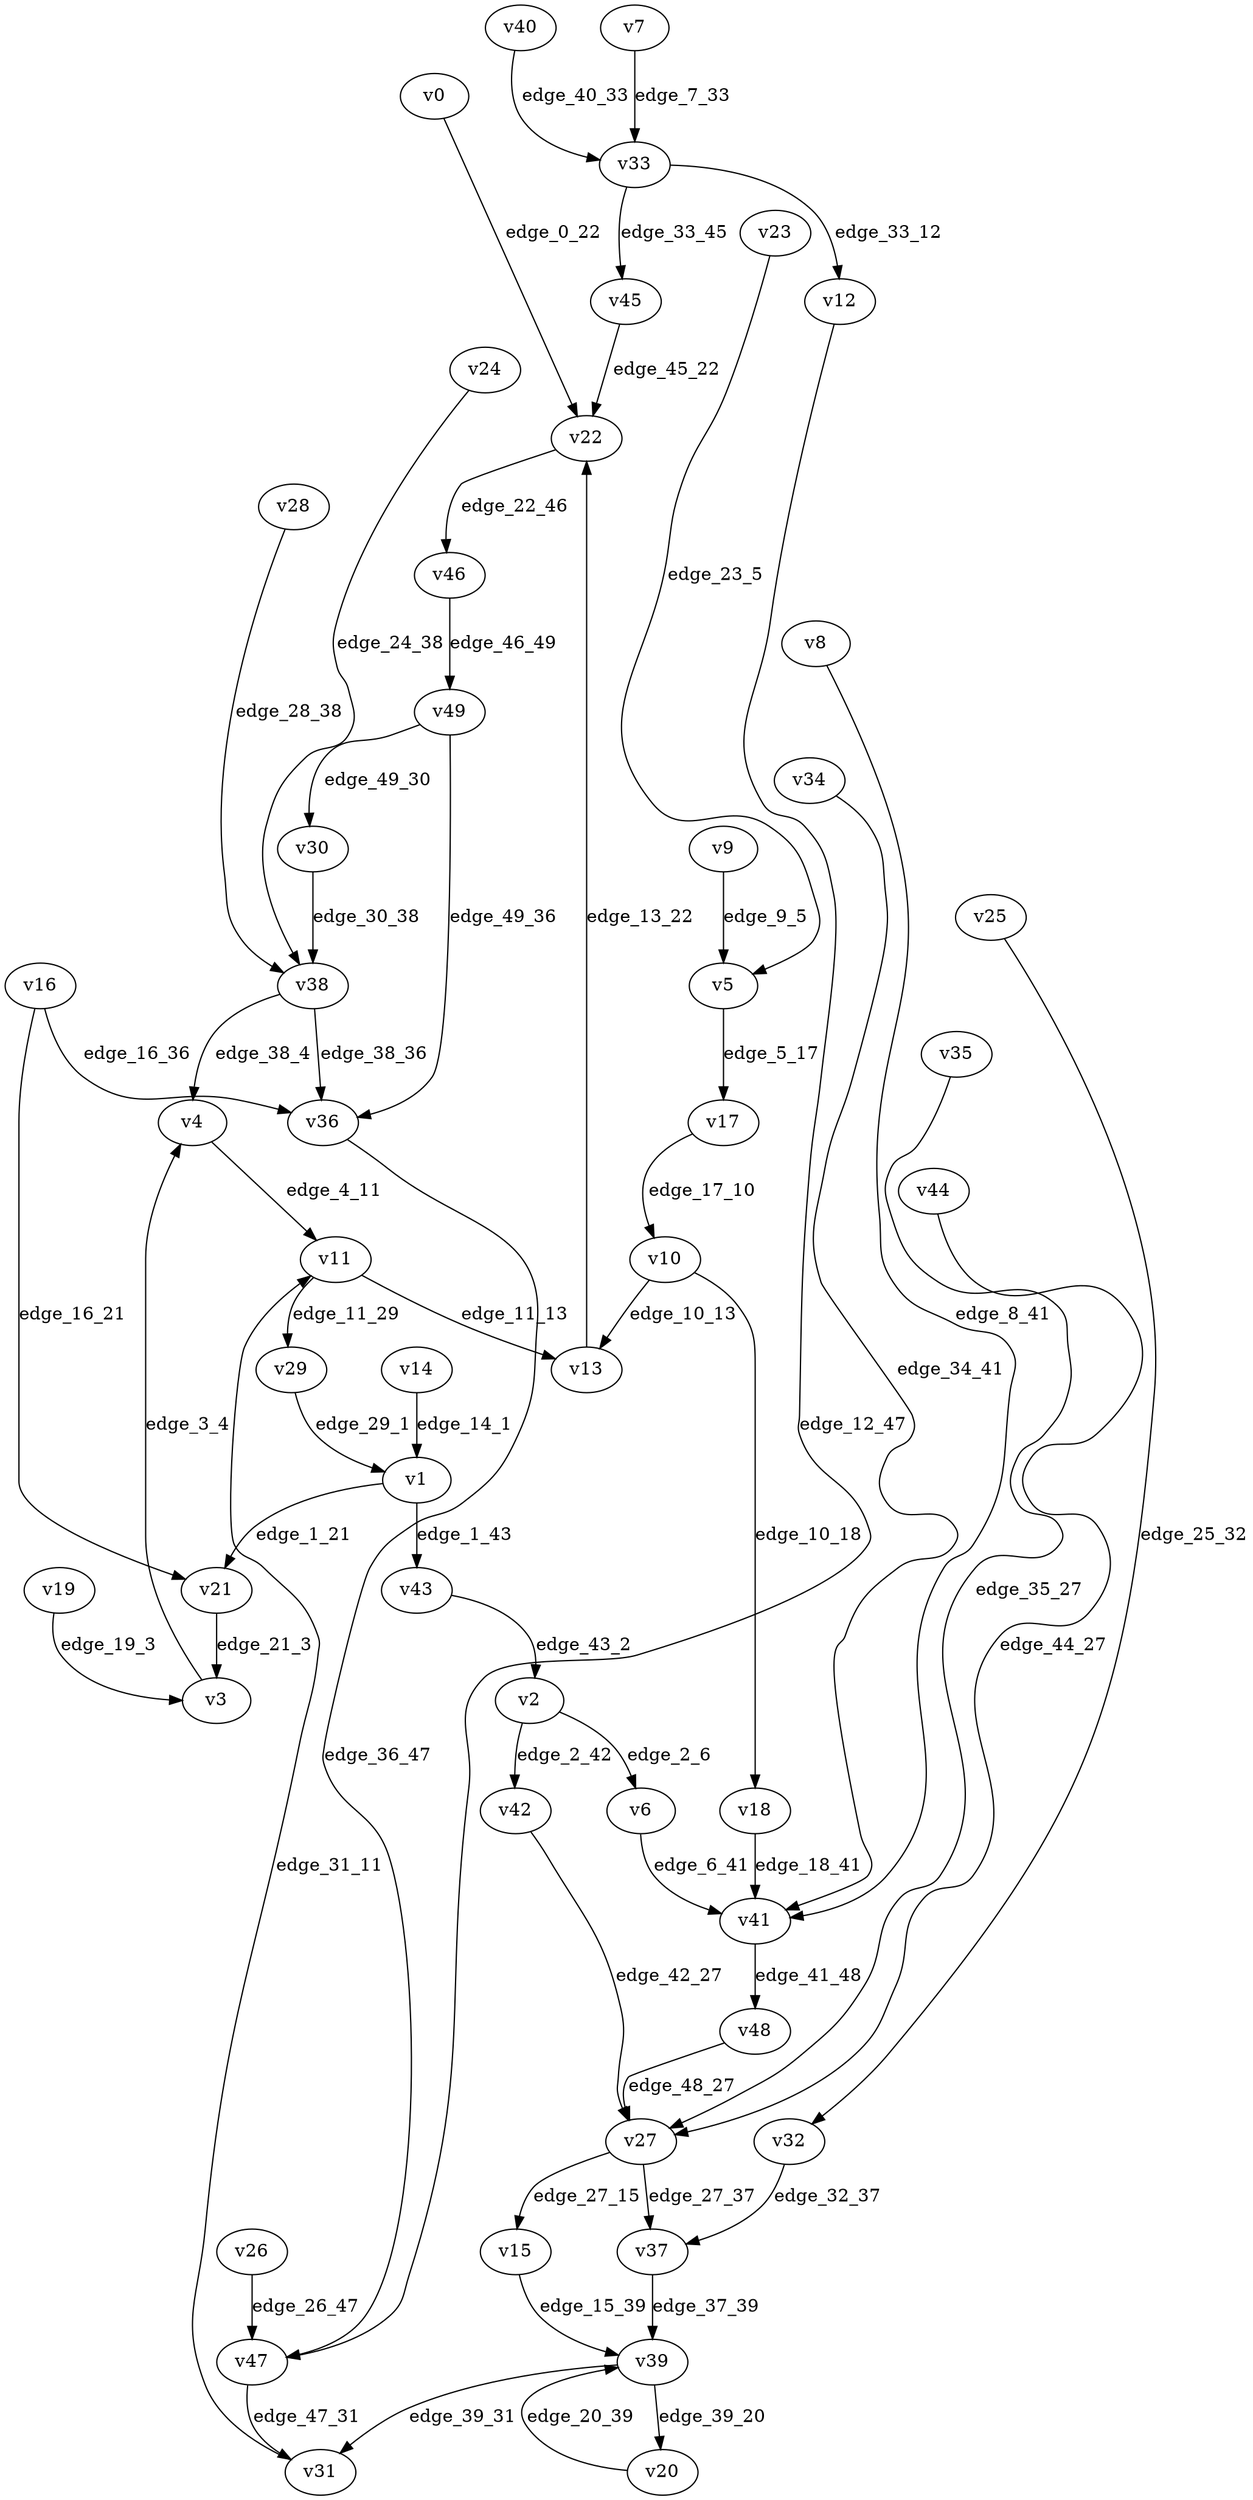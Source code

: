 digraph G {
    // Stochastic discounted game

    v0 [name="v0", player=0];
    v1 [name="v1", player=-1];
    v2 [name="v2", player=-1];
    v3 [name="v3", player=-1];
    v4 [name="v4", player=0];
    v5 [name="v5", player=-1];
    v6 [name="v6", player=0];
    v7 [name="v7", player=0];
    v8 [name="v8", player=1];
    v9 [name="v9", player=0];
    v10 [name="v10", player=-1];
    v11 [name="v11", player=-1];
    v12 [name="v12", player=0];
    v13 [name="v13", player=0];
    v14 [name="v14", player=1];
    v15 [name="v15", player=0];
    v16 [name="v16", player=-1];
    v17 [name="v17", player=1];
    v18 [name="v18", player=1];
    v19 [name="v19", player=1];
    v20 [name="v20", player=0];
    v21 [name="v21", player=0];
    v22 [name="v22", player=-1];
    v23 [name="v23", player=1];
    v24 [name="v24", player=1];
    v25 [name="v25", player=1];
    v26 [name="v26", player=0];
    v27 [name="v27", player=-1];
    v28 [name="v28", player=0];
    v29 [name="v29", player=1];
    v30 [name="v30", player=1];
    v31 [name="v31", player=1];
    v32 [name="v32", player=-1];
    v33 [name="v33", player=-1];
    v34 [name="v34", player=0];
    v35 [name="v35", player=1];
    v36 [name="v36", player=0];
    v37 [name="v37", player=0];
    v38 [name="v38", player=-1];
    v39 [name="v39", player=-1];
    v40 [name="v40", player=1];
    v41 [name="v41", player=-1];
    v42 [name="v42", player=1];
    v43 [name="v43", player=1];
    v44 [name="v44", player=1];
    v45 [name="v45", player=0];
    v46 [name="v46", player=0];
    v47 [name="v47", player=-1];
    v48 [name="v48", player=1];
    v49 [name="v49", player=-1];

    v0 -> v22 [label="edge_0_22", weight=-7.900308, discount=0.629897];
    v1 -> v21 [label="edge_1_21", probability=0.612939];
    v1 -> v43 [label="edge_1_43", probability=0.387061];
    v2 -> v42 [label="edge_2_42", probability=0.334916];
    v2 -> v6 [label="edge_2_6", probability=0.665084];
    v3 -> v4 [label="edge_3_4", probability=1.000000];
    v4 -> v11 [label="edge_4_11", weight=-9.182571, discount=0.758526];
    v5 -> v17 [label="edge_5_17", probability=1.000000];
    v6 -> v41 [label="edge_6_41", weight=-1.279764, discount=0.477456];
    v7 -> v33 [label="edge_7_33", weight=9.984101, discount=0.329534];
    v8 -> v41 [label="edge_8_41", weight=-6.694592, discount=0.195675];
    v9 -> v5 [label="edge_9_5", weight=8.047125, discount=0.744288];
    v10 -> v18 [label="edge_10_18", probability=0.345019];
    v10 -> v13 [label="edge_10_13", probability=0.654981];
    v11 -> v13 [label="edge_11_13", probability=0.411538];
    v11 -> v29 [label="edge_11_29", probability=0.588462];
    v12 -> v47 [label="edge_12_47", weight=-9.030213, discount=0.110125];
    v13 -> v22 [label="edge_13_22", weight=4.119520, discount=0.476528];
    v14 -> v1 [label="edge_14_1", weight=9.545304, discount=0.387544];
    v15 -> v39 [label="edge_15_39", weight=5.568370, discount=0.485907];
    v16 -> v21 [label="edge_16_21", probability=0.551746];
    v16 -> v36 [label="edge_16_36", probability=0.448254];
    v17 -> v10 [label="edge_17_10", weight=0.678701, discount=0.372096];
    v18 -> v41 [label="edge_18_41", weight=9.625414, discount=0.835926];
    v19 -> v3 [label="edge_19_3", weight=4.084146, discount=0.293235];
    v20 -> v39 [label="edge_20_39", weight=-7.844363, discount=0.598167];
    v21 -> v3 [label="edge_21_3", weight=9.836447, discount=0.813801];
    v22 -> v46 [label="edge_22_46", probability=1.000000];
    v23 -> v5 [label="edge_23_5", weight=-1.349874, discount=0.387496];
    v24 -> v38 [label="edge_24_38", weight=-6.511767, discount=0.650028];
    v25 -> v32 [label="edge_25_32", weight=-3.871717, discount=0.103611];
    v26 -> v47 [label="edge_26_47", weight=7.955404, discount=0.562136];
    v27 -> v37 [label="edge_27_37", probability=0.625930];
    v27 -> v15 [label="edge_27_15", probability=0.374070];
    v28 -> v38 [label="edge_28_38", weight=-1.946327, discount=0.121821];
    v29 -> v1 [label="edge_29_1", weight=2.564198, discount=0.847824];
    v30 -> v38 [label="edge_30_38", weight=3.864649, discount=0.500357];
    v31 -> v11 [label="edge_31_11", weight=-1.400350, discount=0.637105];
    v32 -> v37 [label="edge_32_37", probability=1.000000];
    v33 -> v45 [label="edge_33_45", probability=0.571000];
    v33 -> v12 [label="edge_33_12", probability=0.429000];
    v34 -> v41 [label="edge_34_41", weight=-0.295385, discount=0.731022];
    v35 -> v27 [label="edge_35_27", weight=-5.806933, discount=0.313068];
    v36 -> v47 [label="edge_36_47", weight=-3.497060, discount=0.217695];
    v37 -> v39 [label="edge_37_39", weight=8.328634, discount=0.146972];
    v38 -> v36 [label="edge_38_36", probability=0.636997];
    v38 -> v4 [label="edge_38_4", probability=0.363003];
    v39 -> v20 [label="edge_39_20", probability=0.659126];
    v39 -> v31 [label="edge_39_31", probability=0.340874];
    v40 -> v33 [label="edge_40_33", weight=0.832626, discount=0.516777];
    v41 -> v48 [label="edge_41_48", probability=1.000000];
    v42 -> v27 [label="edge_42_27", weight=-7.689708, discount=0.783492];
    v43 -> v2 [label="edge_43_2", weight=-5.335417, discount=0.784336];
    v44 -> v27 [label="edge_44_27", weight=-6.648265, discount=0.672505];
    v45 -> v22 [label="edge_45_22", weight=-4.689449, discount=0.215893];
    v46 -> v49 [label="edge_46_49", weight=9.886773, discount=0.589575];
    v47 -> v31 [label="edge_47_31", probability=1.000000];
    v48 -> v27 [label="edge_48_27", weight=-9.898830, discount=0.191328];
    v49 -> v30 [label="edge_49_30", probability=0.514343];
    v49 -> v36 [label="edge_49_36", probability=0.485657];
}